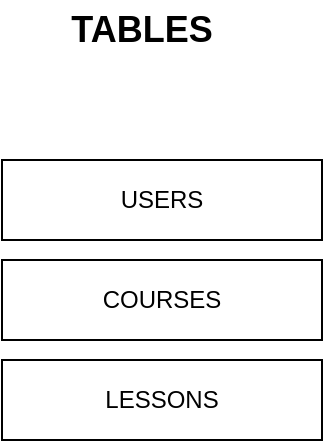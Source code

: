 <mxfile version="20.2.7" type="github">
  <diagram id="Z1QF7XeJdlzP-M_2XgwV" name="Page-1">
    <mxGraphModel dx="1396" dy="770" grid="1" gridSize="10" guides="1" tooltips="1" connect="1" arrows="1" fold="1" page="1" pageScale="1" pageWidth="1169" pageHeight="827" math="0" shadow="0">
      <root>
        <mxCell id="0" />
        <mxCell id="1" parent="0" />
        <mxCell id="WyDVCww5WpmOBfyeX8nZ-2" value="USERS" style="rounded=0;whiteSpace=wrap;html=1;" vertex="1" parent="1">
          <mxGeometry x="40" y="150" width="160" height="40" as="geometry" />
        </mxCell>
        <mxCell id="WyDVCww5WpmOBfyeX8nZ-3" value="COURSES" style="rounded=0;whiteSpace=wrap;html=1;" vertex="1" parent="1">
          <mxGeometry x="40" y="200" width="160" height="40" as="geometry" />
        </mxCell>
        <mxCell id="WyDVCww5WpmOBfyeX8nZ-4" value="LESSONS" style="rounded=0;whiteSpace=wrap;html=1;" vertex="1" parent="1">
          <mxGeometry x="40" y="250" width="160" height="40" as="geometry" />
        </mxCell>
        <mxCell id="WyDVCww5WpmOBfyeX8nZ-5" value="&lt;font style=&quot;font-size: 18px;&quot;&gt;TABLES&lt;/font&gt;" style="text;html=1;strokeColor=none;fillColor=none;align=center;verticalAlign=middle;whiteSpace=wrap;rounded=0;fontStyle=1" vertex="1" parent="1">
          <mxGeometry x="80" y="70" width="60" height="30" as="geometry" />
        </mxCell>
      </root>
    </mxGraphModel>
  </diagram>
</mxfile>
